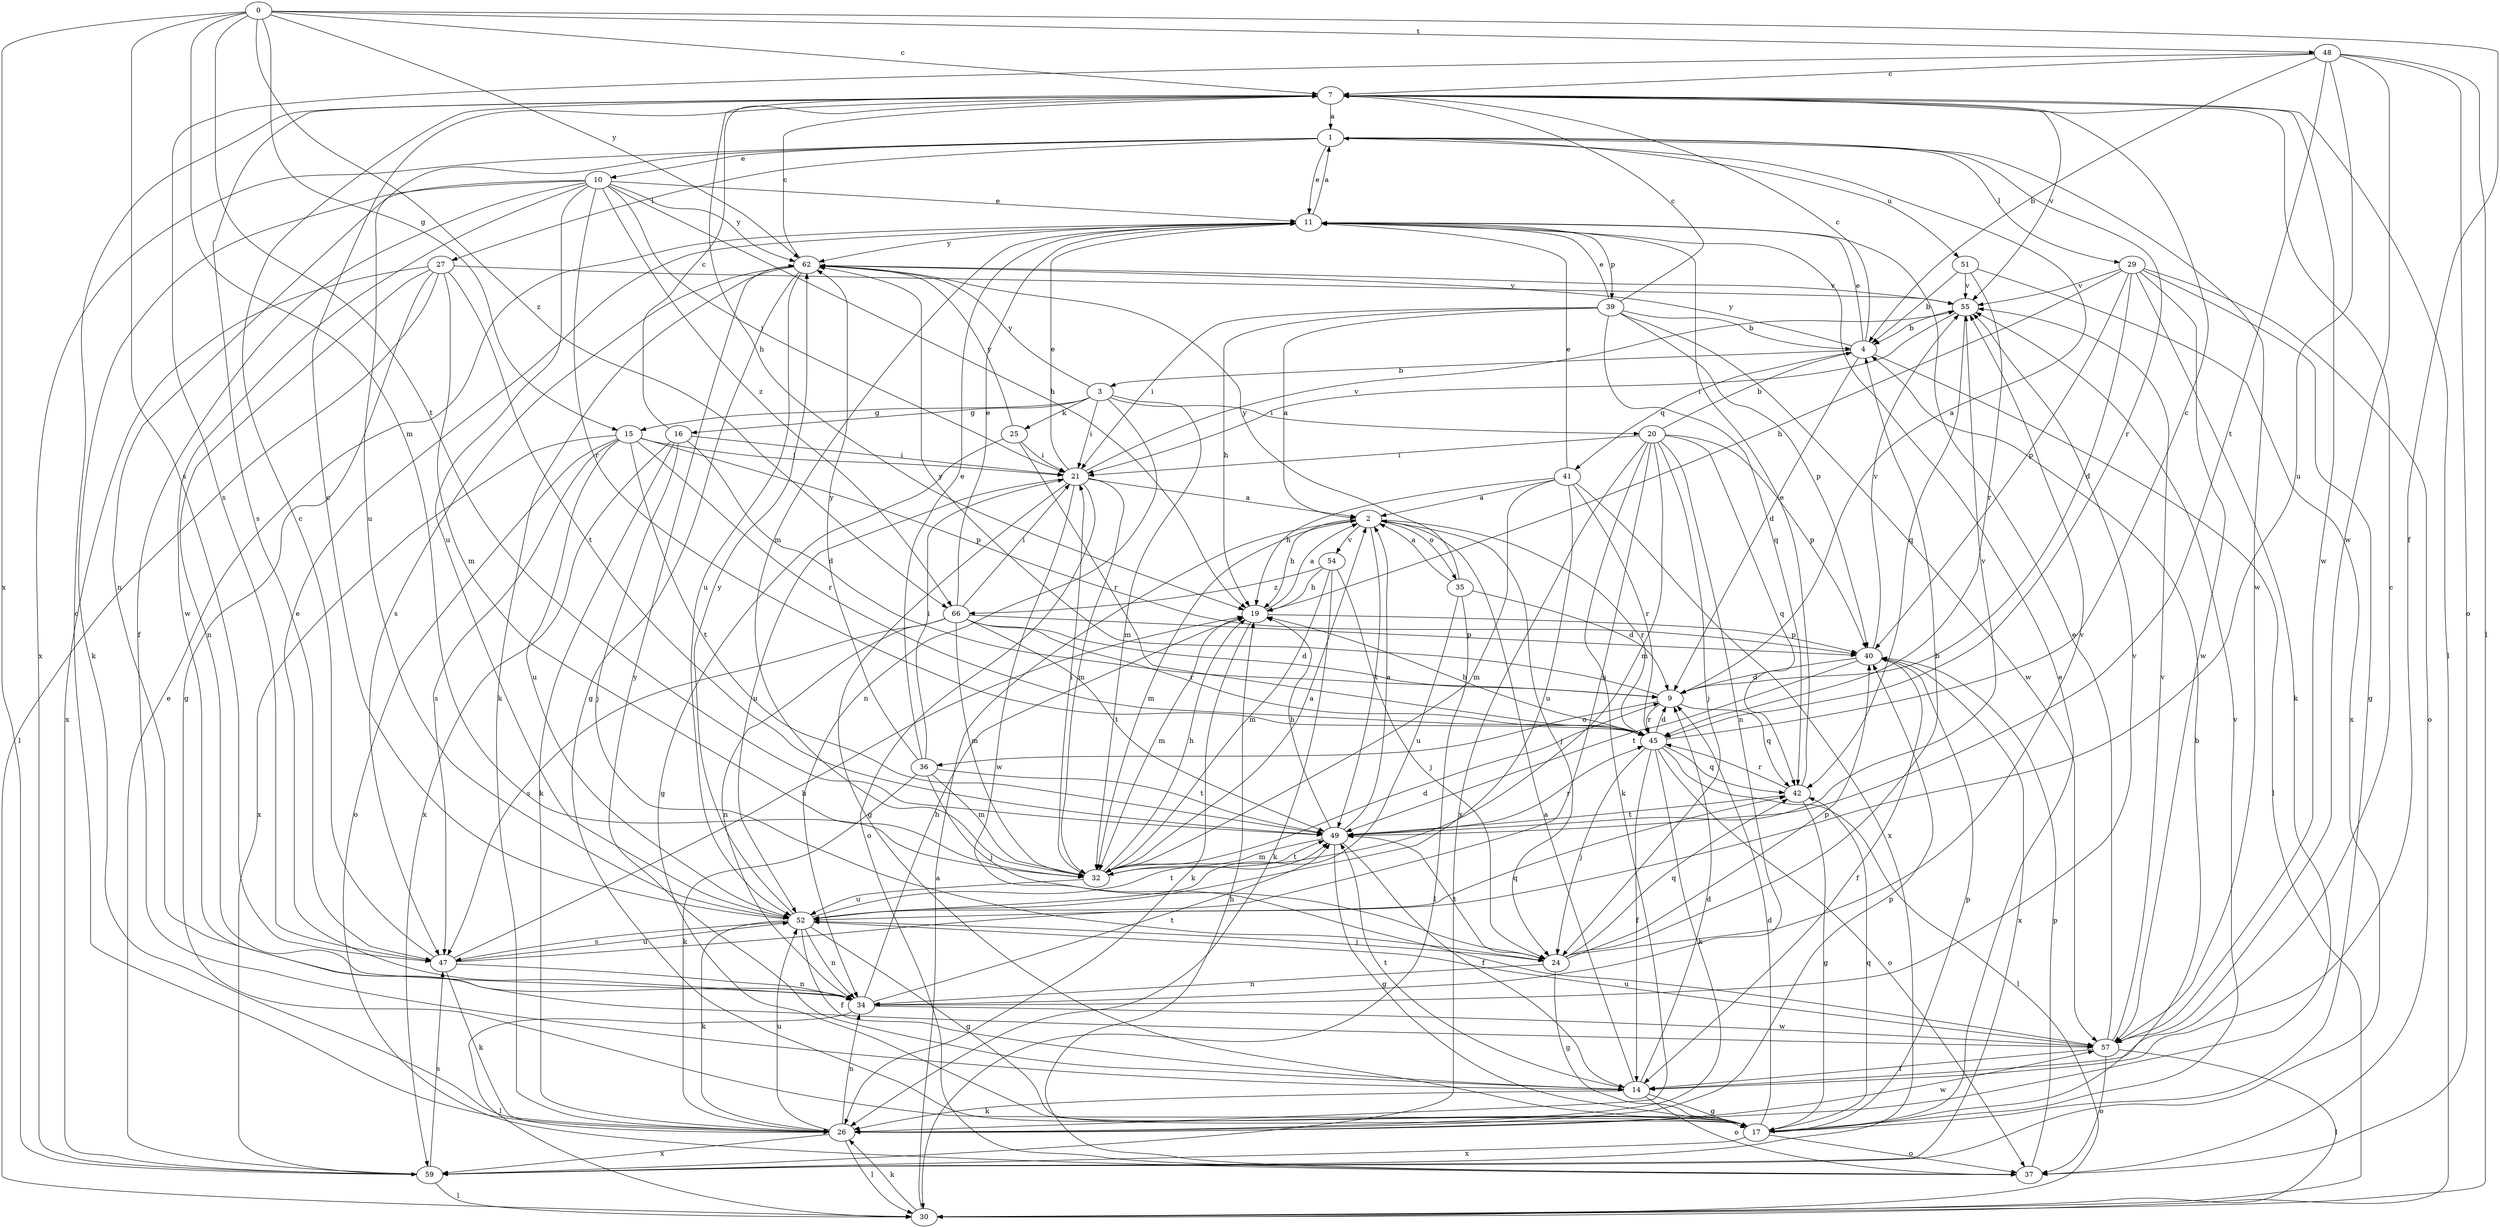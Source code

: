 strict digraph  {
0;
1;
2;
3;
4;
7;
9;
10;
11;
14;
15;
16;
17;
19;
20;
21;
24;
25;
26;
27;
29;
30;
32;
34;
35;
36;
37;
39;
40;
41;
42;
45;
47;
48;
49;
51;
52;
54;
55;
57;
59;
62;
66;
0 -> 7  [label=c];
0 -> 14  [label=f];
0 -> 15  [label=g];
0 -> 32  [label=m];
0 -> 47  [label=s];
0 -> 48  [label=t];
0 -> 49  [label=t];
0 -> 59  [label=x];
0 -> 62  [label=y];
0 -> 66  [label=z];
1 -> 10  [label=e];
1 -> 11  [label=e];
1 -> 27  [label=l];
1 -> 29  [label=l];
1 -> 45  [label=r];
1 -> 51  [label=u];
1 -> 52  [label=u];
1 -> 57  [label=w];
1 -> 59  [label=x];
2 -> 19  [label=h];
2 -> 24  [label=j];
2 -> 32  [label=m];
2 -> 35  [label=o];
2 -> 45  [label=r];
2 -> 49  [label=t];
2 -> 54  [label=v];
3 -> 15  [label=g];
3 -> 16  [label=g];
3 -> 20  [label=i];
3 -> 21  [label=i];
3 -> 25  [label=k];
3 -> 32  [label=m];
3 -> 34  [label=n];
3 -> 62  [label=y];
4 -> 3  [label=b];
4 -> 7  [label=c];
4 -> 9  [label=d];
4 -> 11  [label=e];
4 -> 30  [label=l];
4 -> 41  [label=q];
4 -> 62  [label=y];
7 -> 1  [label=a];
7 -> 19  [label=h];
7 -> 30  [label=l];
7 -> 47  [label=s];
7 -> 55  [label=v];
7 -> 57  [label=w];
9 -> 1  [label=a];
9 -> 36  [label=o];
9 -> 42  [label=q];
9 -> 45  [label=r];
9 -> 62  [label=y];
10 -> 11  [label=e];
10 -> 14  [label=f];
10 -> 19  [label=h];
10 -> 21  [label=i];
10 -> 26  [label=k];
10 -> 34  [label=n];
10 -> 45  [label=r];
10 -> 52  [label=u];
10 -> 57  [label=w];
10 -> 62  [label=y];
10 -> 66  [label=z];
11 -> 1  [label=a];
11 -> 32  [label=m];
11 -> 39  [label=p];
11 -> 62  [label=y];
14 -> 2  [label=a];
14 -> 7  [label=c];
14 -> 9  [label=d];
14 -> 17  [label=g];
14 -> 26  [label=k];
14 -> 37  [label=o];
14 -> 49  [label=t];
14 -> 62  [label=y];
15 -> 21  [label=i];
15 -> 37  [label=o];
15 -> 40  [label=p];
15 -> 45  [label=r];
15 -> 47  [label=s];
15 -> 49  [label=t];
15 -> 52  [label=u];
15 -> 59  [label=x];
16 -> 7  [label=c];
16 -> 9  [label=d];
16 -> 21  [label=i];
16 -> 24  [label=j];
16 -> 26  [label=k];
16 -> 59  [label=x];
17 -> 4  [label=b];
17 -> 9  [label=d];
17 -> 11  [label=e];
17 -> 37  [label=o];
17 -> 40  [label=p];
17 -> 42  [label=q];
17 -> 55  [label=v];
17 -> 59  [label=x];
19 -> 2  [label=a];
19 -> 26  [label=k];
19 -> 32  [label=m];
19 -> 40  [label=p];
20 -> 4  [label=b];
20 -> 21  [label=i];
20 -> 24  [label=j];
20 -> 26  [label=k];
20 -> 32  [label=m];
20 -> 34  [label=n];
20 -> 40  [label=p];
20 -> 42  [label=q];
20 -> 52  [label=u];
20 -> 59  [label=x];
21 -> 2  [label=a];
21 -> 11  [label=e];
21 -> 17  [label=g];
21 -> 32  [label=m];
21 -> 37  [label=o];
21 -> 52  [label=u];
21 -> 55  [label=v];
21 -> 57  [label=w];
24 -> 4  [label=b];
24 -> 17  [label=g];
24 -> 34  [label=n];
24 -> 40  [label=p];
24 -> 42  [label=q];
24 -> 49  [label=t];
24 -> 55  [label=v];
25 -> 17  [label=g];
25 -> 21  [label=i];
25 -> 45  [label=r];
25 -> 62  [label=y];
26 -> 7  [label=c];
26 -> 30  [label=l];
26 -> 34  [label=n];
26 -> 40  [label=p];
26 -> 52  [label=u];
26 -> 57  [label=w];
26 -> 59  [label=x];
27 -> 17  [label=g];
27 -> 30  [label=l];
27 -> 32  [label=m];
27 -> 34  [label=n];
27 -> 49  [label=t];
27 -> 55  [label=v];
27 -> 59  [label=x];
29 -> 9  [label=d];
29 -> 17  [label=g];
29 -> 19  [label=h];
29 -> 26  [label=k];
29 -> 37  [label=o];
29 -> 40  [label=p];
29 -> 55  [label=v];
29 -> 57  [label=w];
30 -> 2  [label=a];
30 -> 26  [label=k];
32 -> 2  [label=a];
32 -> 9  [label=d];
32 -> 19  [label=h];
32 -> 21  [label=i];
32 -> 49  [label=t];
32 -> 52  [label=u];
34 -> 11  [label=e];
34 -> 19  [label=h];
34 -> 30  [label=l];
34 -> 49  [label=t];
34 -> 55  [label=v];
34 -> 57  [label=w];
35 -> 2  [label=a];
35 -> 9  [label=d];
35 -> 30  [label=l];
35 -> 52  [label=u];
35 -> 62  [label=y];
36 -> 11  [label=e];
36 -> 21  [label=i];
36 -> 24  [label=j];
36 -> 26  [label=k];
36 -> 32  [label=m];
36 -> 49  [label=t];
36 -> 62  [label=y];
37 -> 19  [label=h];
37 -> 40  [label=p];
39 -> 2  [label=a];
39 -> 4  [label=b];
39 -> 7  [label=c];
39 -> 11  [label=e];
39 -> 19  [label=h];
39 -> 21  [label=i];
39 -> 40  [label=p];
39 -> 42  [label=q];
39 -> 57  [label=w];
40 -> 9  [label=d];
40 -> 14  [label=f];
40 -> 49  [label=t];
40 -> 55  [label=v];
40 -> 59  [label=x];
41 -> 2  [label=a];
41 -> 11  [label=e];
41 -> 19  [label=h];
41 -> 32  [label=m];
41 -> 45  [label=r];
41 -> 52  [label=u];
41 -> 59  [label=x];
42 -> 11  [label=e];
42 -> 17  [label=g];
42 -> 45  [label=r];
42 -> 49  [label=t];
45 -> 7  [label=c];
45 -> 9  [label=d];
45 -> 14  [label=f];
45 -> 19  [label=h];
45 -> 24  [label=j];
45 -> 26  [label=k];
45 -> 30  [label=l];
45 -> 37  [label=o];
45 -> 42  [label=q];
47 -> 7  [label=c];
47 -> 19  [label=h];
47 -> 26  [label=k];
47 -> 34  [label=n];
47 -> 42  [label=q];
47 -> 52  [label=u];
48 -> 4  [label=b];
48 -> 7  [label=c];
48 -> 30  [label=l];
48 -> 37  [label=o];
48 -> 47  [label=s];
48 -> 49  [label=t];
48 -> 52  [label=u];
48 -> 57  [label=w];
49 -> 2  [label=a];
49 -> 14  [label=f];
49 -> 17  [label=g];
49 -> 19  [label=h];
49 -> 32  [label=m];
49 -> 45  [label=r];
49 -> 55  [label=v];
51 -> 4  [label=b];
51 -> 45  [label=r];
51 -> 55  [label=v];
51 -> 59  [label=x];
52 -> 7  [label=c];
52 -> 14  [label=f];
52 -> 17  [label=g];
52 -> 24  [label=j];
52 -> 26  [label=k];
52 -> 34  [label=n];
52 -> 47  [label=s];
52 -> 49  [label=t];
52 -> 62  [label=y];
54 -> 19  [label=h];
54 -> 24  [label=j];
54 -> 26  [label=k];
54 -> 32  [label=m];
54 -> 66  [label=z];
55 -> 4  [label=b];
55 -> 21  [label=i];
55 -> 42  [label=q];
57 -> 11  [label=e];
57 -> 14  [label=f];
57 -> 30  [label=l];
57 -> 37  [label=o];
57 -> 52  [label=u];
57 -> 55  [label=v];
59 -> 11  [label=e];
59 -> 30  [label=l];
59 -> 47  [label=s];
62 -> 7  [label=c];
62 -> 17  [label=g];
62 -> 26  [label=k];
62 -> 47  [label=s];
62 -> 52  [label=u];
62 -> 55  [label=v];
66 -> 9  [label=d];
66 -> 11  [label=e];
66 -> 21  [label=i];
66 -> 32  [label=m];
66 -> 34  [label=n];
66 -> 40  [label=p];
66 -> 45  [label=r];
66 -> 47  [label=s];
66 -> 49  [label=t];
}
